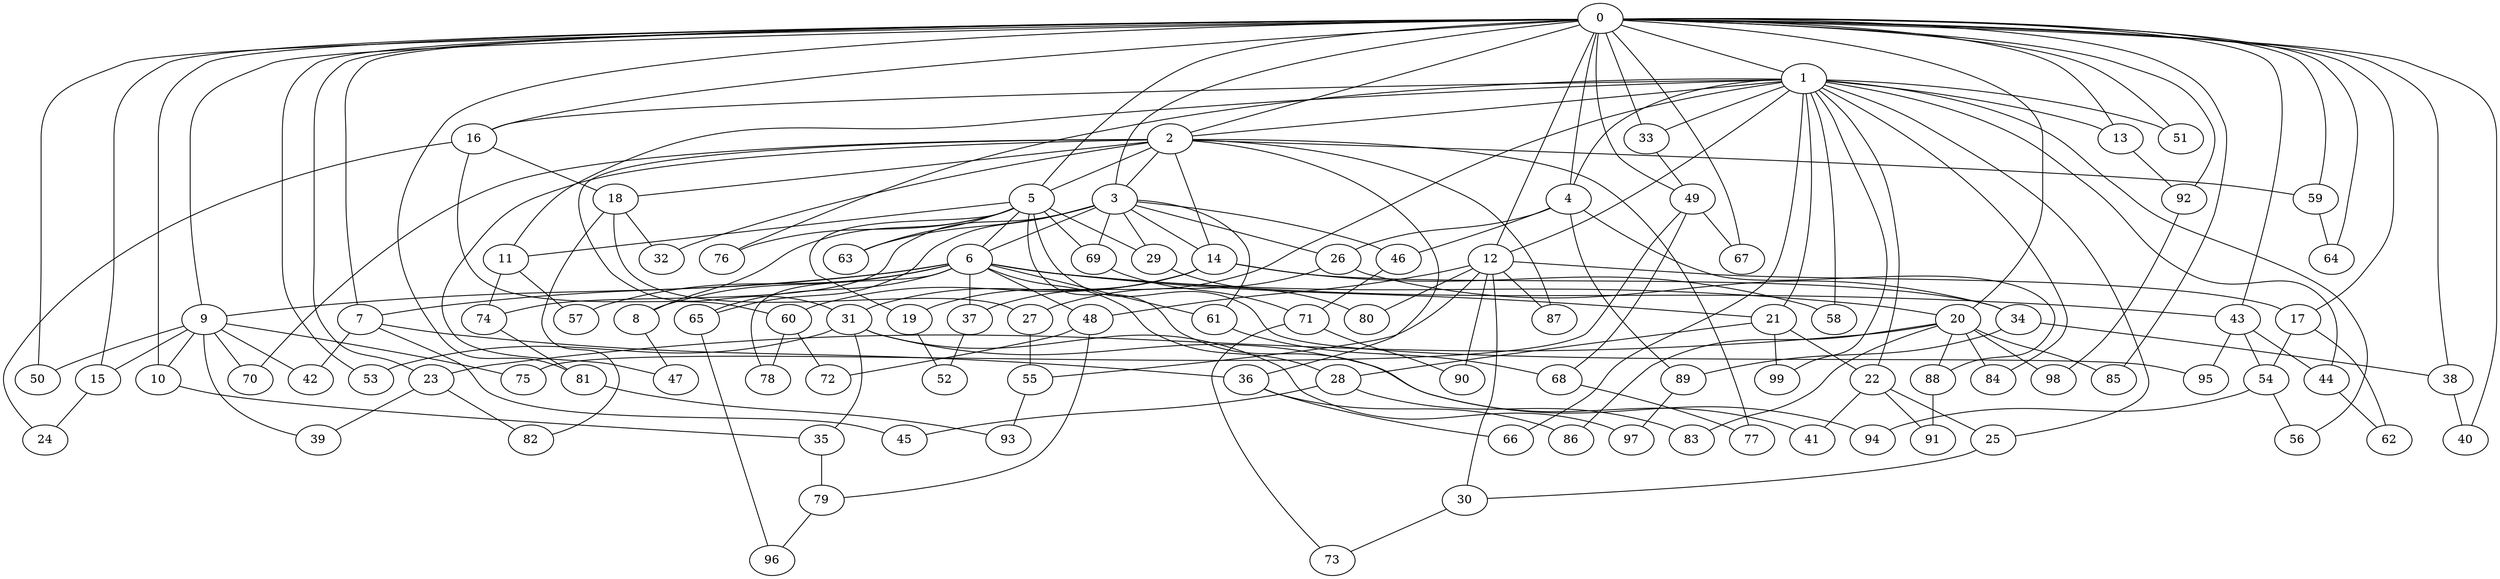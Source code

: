 graph {
0;
1;
2;
3;
4;
5;
6;
7;
8;
9;
10;
11;
12;
13;
14;
15;
16;
17;
18;
19;
20;
21;
22;
23;
24;
25;
26;
27;
28;
29;
30;
31;
32;
33;
34;
35;
36;
37;
38;
39;
40;
41;
42;
43;
44;
45;
46;
47;
48;
49;
50;
51;
52;
53;
54;
55;
56;
57;
58;
59;
60;
61;
62;
63;
64;
65;
66;
67;
68;
69;
70;
71;
72;
73;
74;
75;
76;
77;
78;
79;
80;
81;
82;
83;
84;
85;
86;
87;
88;
89;
90;
91;
92;
93;
94;
95;
96;
97;
98;
99;
0--1;
0--2;
1--2;
0--3;
2--3;
0--4;
1--4;
2--5;
0--5;
5--6;
3--6;
6--7;
0--7;
5--8;
6--8;
0--9;
6--9;
0--10;
9--10;
1--11;
5--11;
0--12;
1--12;
1--13;
0--13;
3--14;
2--14;
9--15;
0--15;
0--16;
1--16;
0--17;
12--17;
16--18;
2--18;
14--19;
5--19;
6--20;
0--20;
6--21;
1--21;
21--22;
1--22;
0--23;
20--23;
15--24;
16--24;
1--25;
22--25;
4--26;
3--26;
26--27;
18--27;
21--28;
6--28;
3--29;
5--29;
25--30;
12--30;
2--31;
14--31;
2--32;
18--32;
0--33;
1--33;
26--34;
14--34;
10--35;
31--35;
2--36;
7--36;
1--37;
6--37;
34--38;
0--38;
23--39;
9--39;
0--40;
38--40;
22--41;
5--41;
9--42;
7--42;
6--43;
0--43;
1--44;
43--44;
7--45;
28--45;
4--46;
3--46;
2--47;
8--47;
12--48;
6--48;
33--49;
0--49;
9--50;
0--50;
0--51;
1--51;
37--52;
19--52;
0--53;
31--53;
43--54;
17--54;
12--55;
27--55;
54--56;
1--56;
11--57;
6--57;
1--58;
14--58;
0--59;
2--59;
14--60;
16--60;
3--61;
6--61;
17--62;
44--62;
5--63;
3--63;
0--64;
59--64;
3--65;
6--65;
36--66;
1--66;
0--67;
49--67;
61--68;
49--68;
3--69;
5--69;
2--70;
9--70;
46--71;
69--71;
60--72;
48--72;
71--73;
30--73;
11--74;
3--74;
9--75;
49--75;
5--76;
1--76;
68--77;
2--77;
60--78;
6--78;
35--79;
48--79;
29--80;
12--80;
74--81;
0--81;
23--82;
18--82;
28--83;
20--83;
1--84;
20--84;
20--85;
0--85;
36--86;
20--86;
2--87;
12--87;
20--88;
4--88;
4--89;
34--89;
12--90;
71--90;
22--91;
88--91;
0--92;
13--92;
81--93;
55--93;
31--94;
54--94;
43--95;
5--95;
65--96;
79--96;
31--97;
89--97;
92--98;
20--98;
1--99;
21--99;
}